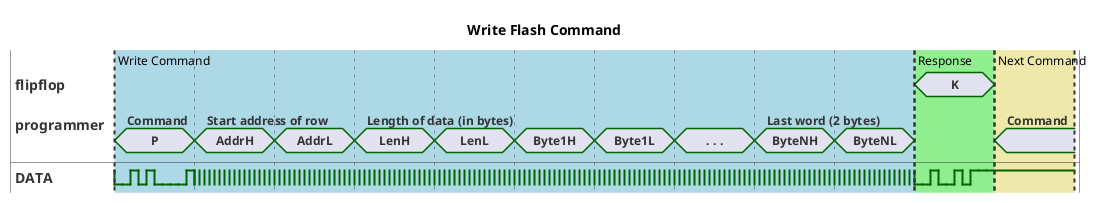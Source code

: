 @startuml write-command
' mode compact
scale 10 as 80 pixels
hide time-axis
Title: Write Flash Command

compact concise "flipflop" as FF
compact concise "programmer" as PG
binary "DATA" as D

D is high

@10
PG is P : Command
D is low
@+1
D is low
@+1
D is high
@+1
D is low
@+1
D is high
@+1
D is low
@+1
D is low
@+1
D is low
@+1
D is low
@+1
D is high

@20
PG is AddrH : Start address of row
D is {high,low}

@30
PG is AddrL

@40
PG is LenH : Length of data (in bytes)

@50
PG is LenL

@60
PG is Byte1H

@70
PG is Byte1L

@80
PG is ". . ."

@90
PG is ByteNH : Last word (2 bytes)

@100
PG is ByteNL
FF is {hidden}


@110
FF is K
PG is {hidden}
D is low
@+1
D is low
@+1
D is high
@+1
D is low
@+1
D is low
@+1
D is high
@+1
D is low
@+1
D is high
@+1
D is high
@+1
D is high

@120
FF is {hidden}
PG is "" : Command



highlight 10 to 110 #LightBlue: Write Command
highlight 110 to 120 #LightGreen: Response
highlight 120 to 130 #PaleGoldenRod: Next Command

@enduml

